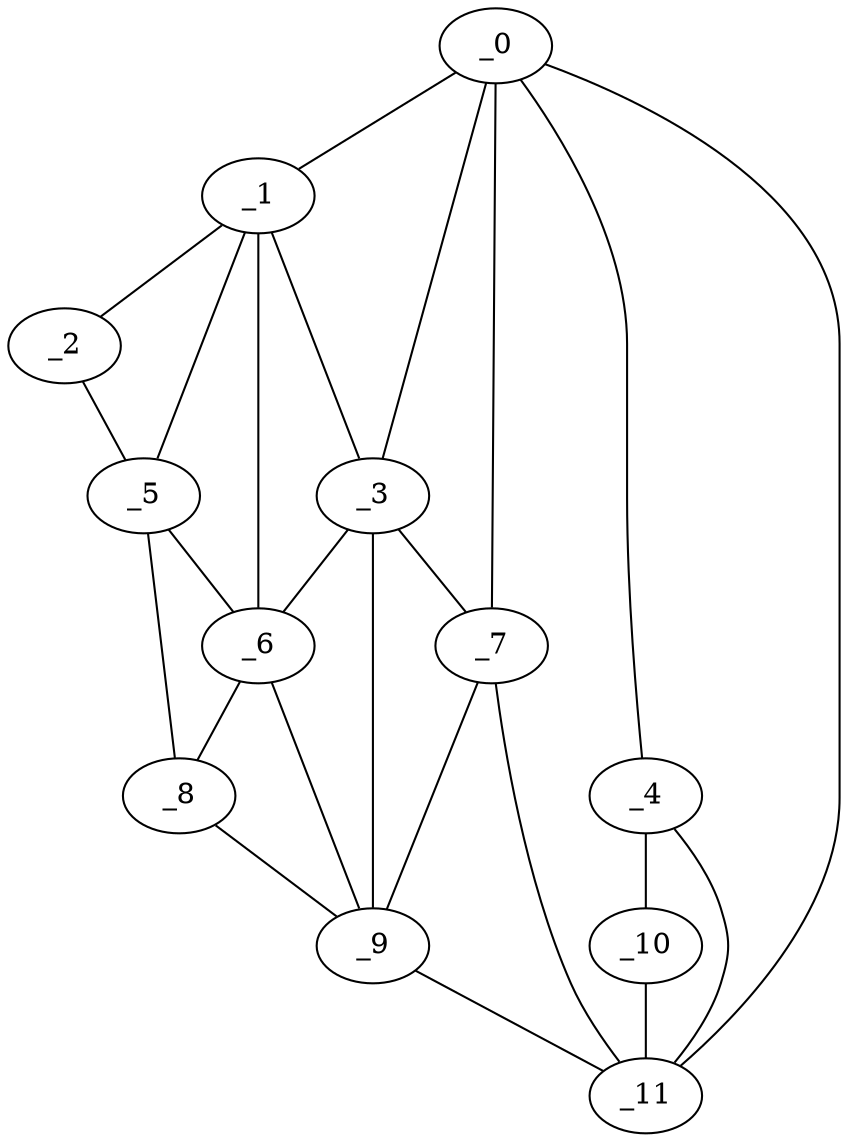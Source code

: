 graph "obj90__105.gxl" {
	_0	 [x=49,
		y=47];
	_1	 [x=49,
		y=117];
	_0 -- _1	 [valence=1];
	_3	 [x=62,
		y=57];
	_0 -- _3	 [valence=2];
	_4	 [x=66,
		y=17];
	_0 -- _4	 [valence=1];
	_7	 [x=72,
		y=53];
	_0 -- _7	 [valence=2];
	_11	 [x=81,
		y=38];
	_0 -- _11	 [valence=2];
	_2	 [x=49,
		y=124];
	_1 -- _2	 [valence=1];
	_1 -- _3	 [valence=2];
	_5	 [x=66,
		y=126];
	_1 -- _5	 [valence=1];
	_6	 [x=67,
		y=116];
	_1 -- _6	 [valence=2];
	_2 -- _5	 [valence=1];
	_3 -- _6	 [valence=1];
	_3 -- _7	 [valence=2];
	_9	 [x=78,
		y=109];
	_3 -- _9	 [valence=2];
	_10	 [x=81,
		y=4];
	_4 -- _10	 [valence=1];
	_4 -- _11	 [valence=2];
	_5 -- _6	 [valence=2];
	_8	 [x=77,
		y=117];
	_5 -- _8	 [valence=1];
	_6 -- _8	 [valence=2];
	_6 -- _9	 [valence=2];
	_7 -- _9	 [valence=1];
	_7 -- _11	 [valence=1];
	_8 -- _9	 [valence=1];
	_9 -- _11	 [valence=1];
	_10 -- _11	 [valence=1];
}
